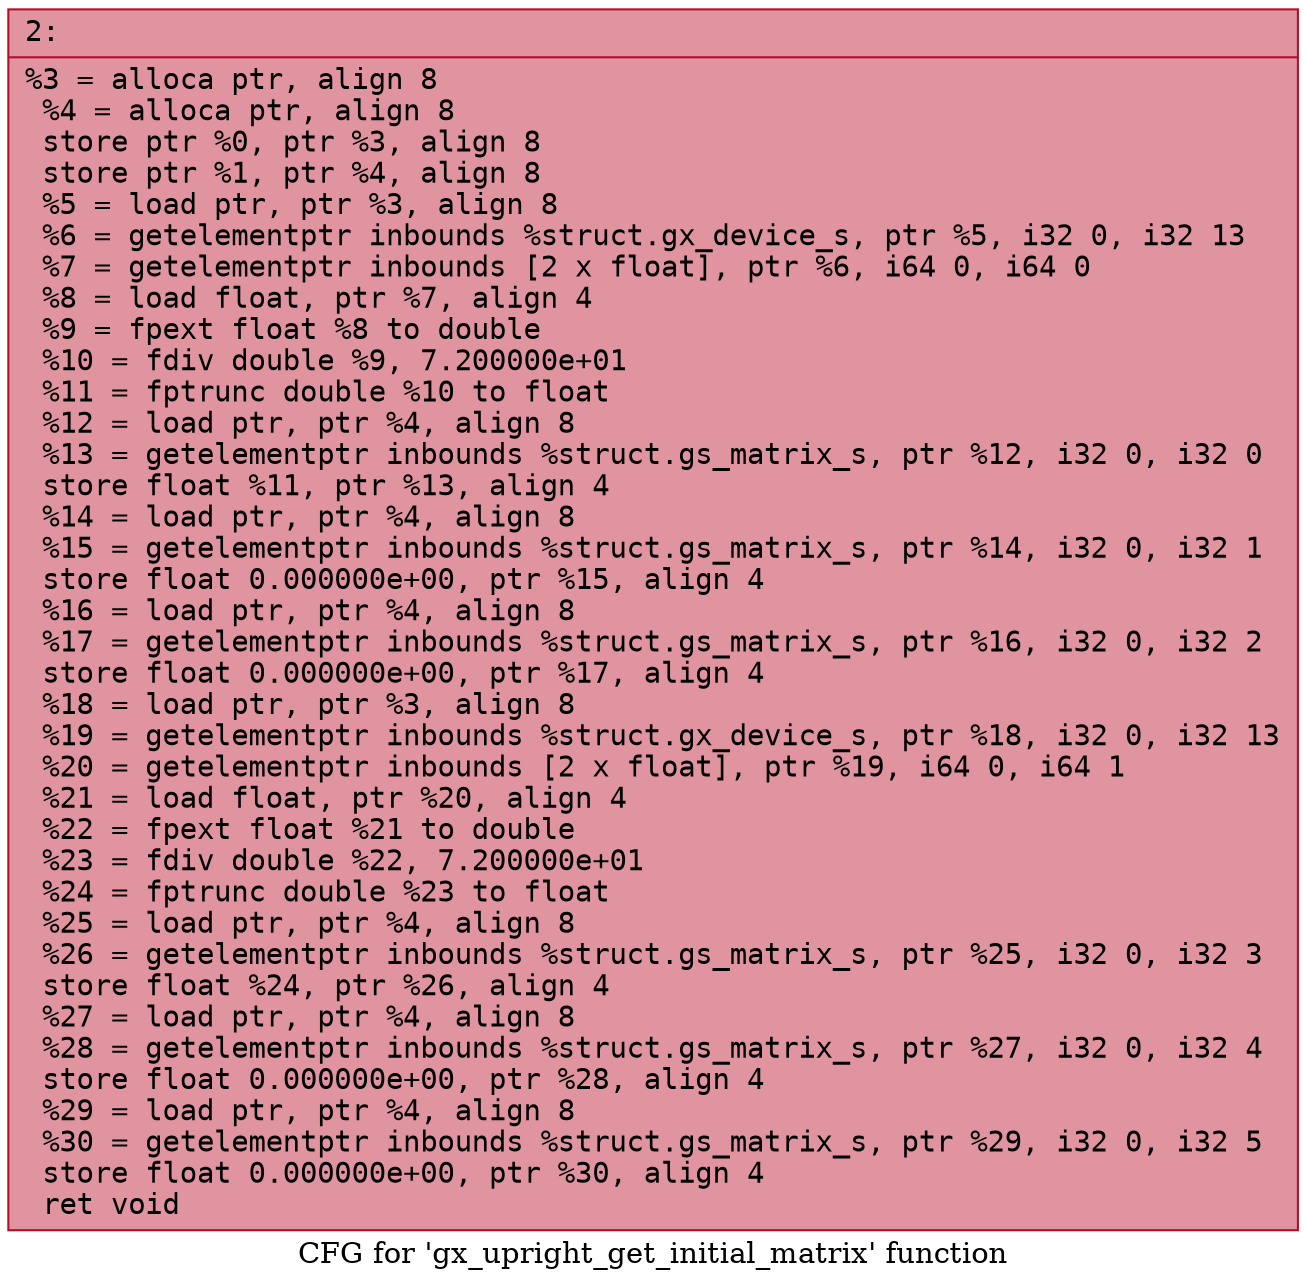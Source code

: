 digraph "CFG for 'gx_upright_get_initial_matrix' function" {
	label="CFG for 'gx_upright_get_initial_matrix' function";

	Node0x600000046760 [shape=record,color="#b70d28ff", style=filled, fillcolor="#b70d2870" fontname="Courier",label="{2:\l|  %3 = alloca ptr, align 8\l  %4 = alloca ptr, align 8\l  store ptr %0, ptr %3, align 8\l  store ptr %1, ptr %4, align 8\l  %5 = load ptr, ptr %3, align 8\l  %6 = getelementptr inbounds %struct.gx_device_s, ptr %5, i32 0, i32 13\l  %7 = getelementptr inbounds [2 x float], ptr %6, i64 0, i64 0\l  %8 = load float, ptr %7, align 4\l  %9 = fpext float %8 to double\l  %10 = fdiv double %9, 7.200000e+01\l  %11 = fptrunc double %10 to float\l  %12 = load ptr, ptr %4, align 8\l  %13 = getelementptr inbounds %struct.gs_matrix_s, ptr %12, i32 0, i32 0\l  store float %11, ptr %13, align 4\l  %14 = load ptr, ptr %4, align 8\l  %15 = getelementptr inbounds %struct.gs_matrix_s, ptr %14, i32 0, i32 1\l  store float 0.000000e+00, ptr %15, align 4\l  %16 = load ptr, ptr %4, align 8\l  %17 = getelementptr inbounds %struct.gs_matrix_s, ptr %16, i32 0, i32 2\l  store float 0.000000e+00, ptr %17, align 4\l  %18 = load ptr, ptr %3, align 8\l  %19 = getelementptr inbounds %struct.gx_device_s, ptr %18, i32 0, i32 13\l  %20 = getelementptr inbounds [2 x float], ptr %19, i64 0, i64 1\l  %21 = load float, ptr %20, align 4\l  %22 = fpext float %21 to double\l  %23 = fdiv double %22, 7.200000e+01\l  %24 = fptrunc double %23 to float\l  %25 = load ptr, ptr %4, align 8\l  %26 = getelementptr inbounds %struct.gs_matrix_s, ptr %25, i32 0, i32 3\l  store float %24, ptr %26, align 4\l  %27 = load ptr, ptr %4, align 8\l  %28 = getelementptr inbounds %struct.gs_matrix_s, ptr %27, i32 0, i32 4\l  store float 0.000000e+00, ptr %28, align 4\l  %29 = load ptr, ptr %4, align 8\l  %30 = getelementptr inbounds %struct.gs_matrix_s, ptr %29, i32 0, i32 5\l  store float 0.000000e+00, ptr %30, align 4\l  ret void\l}"];
}
